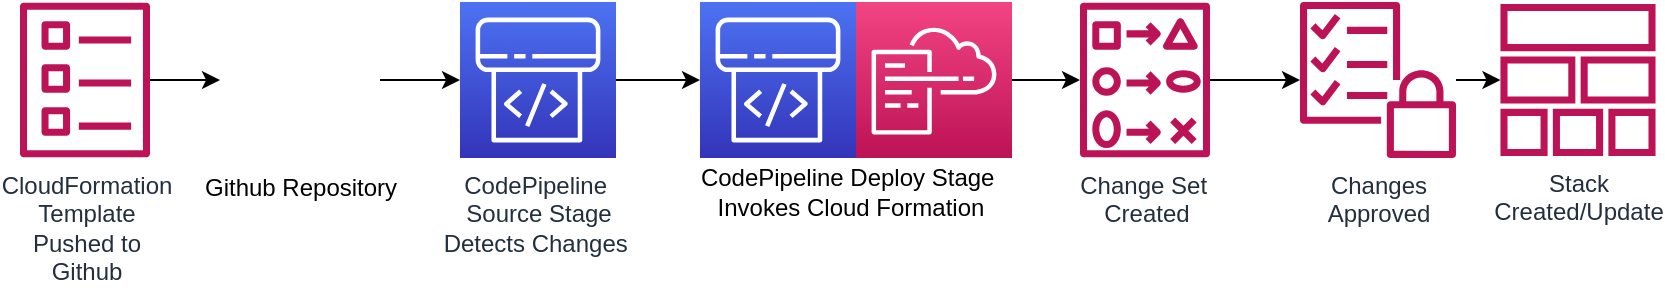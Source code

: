 <mxfile version="14.4.3" type="github">
  <diagram id="Ht1M8jgEwFfnCIfOTk4-" name="Page-1">
    <mxGraphModel dx="1252" dy="1024" grid="1" gridSize="10" guides="1" tooltips="1" connect="1" arrows="1" fold="1" page="1" pageScale="1" pageWidth="1169" pageHeight="827" math="0" shadow="0">
      <root>
        <mxCell id="0" />
        <mxCell id="1" parent="0" />
        <mxCell id="Zei00fnAz4lTS9uP3AyM-16" value="" style="edgeStyle=orthogonalEdgeStyle;rounded=0;orthogonalLoop=1;jettySize=auto;html=1;" edge="1" parent="1" source="Zei00fnAz4lTS9uP3AyM-3" target="Zei00fnAz4lTS9uP3AyM-5">
          <mxGeometry relative="1" as="geometry" />
        </mxCell>
        <mxCell id="Zei00fnAz4lTS9uP3AyM-3" value="Github Repository" style="shape=image;html=1;verticalAlign=top;verticalLabelPosition=bottom;labelBackgroundColor=#ffffff;imageAspect=0;aspect=fixed;image=https://cdn3.iconfinder.com/data/icons/social-media-2169/24/social_media_social_media_logo_git-128.png;labelPosition=center;align=center;" vertex="1" parent="1">
          <mxGeometry x="200" y="199" width="80" height="80" as="geometry" />
        </mxCell>
        <mxCell id="Zei00fnAz4lTS9uP3AyM-18" value="" style="edgeStyle=orthogonalEdgeStyle;rounded=0;orthogonalLoop=1;jettySize=auto;html=1;" edge="1" parent="1" source="Zei00fnAz4lTS9uP3AyM-4" target="Zei00fnAz4lTS9uP3AyM-6">
          <mxGeometry relative="1" as="geometry" />
        </mxCell>
        <mxCell id="Zei00fnAz4lTS9uP3AyM-4" value="" style="points=[[0,0,0],[0.25,0,0],[0.5,0,0],[0.75,0,0],[1,0,0],[0,1,0],[0.25,1,0],[0.5,1,0],[0.75,1,0],[1,1,0],[0,0.25,0],[0,0.5,0],[0,0.75,0],[1,0.25,0],[1,0.5,0],[1,0.75,0]];points=[[0,0,0],[0.25,0,0],[0.5,0,0],[0.75,0,0],[1,0,0],[0,1,0],[0.25,1,0],[0.5,1,0],[0.75,1,0],[1,1,0],[0,0.25,0],[0,0.5,0],[0,0.75,0],[1,0.25,0],[1,0.5,0],[1,0.75,0]];outlineConnect=0;fontColor=#232F3E;gradientColor=#F34482;gradientDirection=north;fillColor=#BC1356;strokeColor=#ffffff;dashed=0;verticalLabelPosition=bottom;verticalAlign=top;align=center;html=1;fontSize=12;fontStyle=0;aspect=fixed;shape=mxgraph.aws4.resourceIcon;resIcon=mxgraph.aws4.cloudformation;" vertex="1" parent="1">
          <mxGeometry x="518" y="200" width="78" height="78" as="geometry" />
        </mxCell>
        <mxCell id="Zei00fnAz4lTS9uP3AyM-25" value="" style="edgeStyle=orthogonalEdgeStyle;rounded=0;orthogonalLoop=1;jettySize=auto;html=1;" edge="1" parent="1" source="Zei00fnAz4lTS9uP3AyM-5" target="Zei00fnAz4lTS9uP3AyM-24">
          <mxGeometry relative="1" as="geometry" />
        </mxCell>
        <mxCell id="Zei00fnAz4lTS9uP3AyM-5" value="CodePipeline&amp;nbsp;&lt;br&gt;Source Stage&lt;br&gt;Detects Changes&amp;nbsp;" style="points=[[0,0,0],[0.25,0,0],[0.5,0,0],[0.75,0,0],[1,0,0],[0,1,0],[0.25,1,0],[0.5,1,0],[0.75,1,0],[1,1,0],[0,0.25,0],[0,0.5,0],[0,0.75,0],[1,0.25,0],[1,0.5,0],[1,0.75,0]];outlineConnect=0;fontColor=#232F3E;gradientColor=#4D72F3;gradientDirection=north;fillColor=#3334B9;strokeColor=#ffffff;dashed=0;verticalLabelPosition=bottom;verticalAlign=top;align=center;html=1;fontSize=12;fontStyle=0;aspect=fixed;shape=mxgraph.aws4.resourceIcon;resIcon=mxgraph.aws4.codepipeline;labelPosition=center;" vertex="1" parent="1">
          <mxGeometry x="320" y="200" width="78" height="78" as="geometry" />
        </mxCell>
        <mxCell id="Zei00fnAz4lTS9uP3AyM-19" value="" style="edgeStyle=orthogonalEdgeStyle;rounded=0;orthogonalLoop=1;jettySize=auto;html=1;" edge="1" parent="1" source="Zei00fnAz4lTS9uP3AyM-6" target="Zei00fnAz4lTS9uP3AyM-11">
          <mxGeometry relative="1" as="geometry" />
        </mxCell>
        <mxCell id="Zei00fnAz4lTS9uP3AyM-6" value="Change Set&amp;nbsp;&lt;br&gt;Created" style="outlineConnect=0;fontColor=#232F3E;gradientColor=none;fillColor=#BC1356;strokeColor=none;dashed=0;verticalLabelPosition=bottom;verticalAlign=top;align=center;html=1;fontSize=12;fontStyle=0;aspect=fixed;pointerEvents=1;shape=mxgraph.aws4.change_set;" vertex="1" parent="1">
          <mxGeometry x="630" y="200" width="65" height="78" as="geometry" />
        </mxCell>
        <mxCell id="Zei00fnAz4lTS9uP3AyM-7" value="Stack &lt;br&gt;Created/Update" style="outlineConnect=0;fontColor=#232F3E;gradientColor=none;fillColor=#BC1356;strokeColor=none;dashed=0;verticalLabelPosition=bottom;verticalAlign=top;align=center;html=1;fontSize=12;fontStyle=0;aspect=fixed;pointerEvents=1;shape=mxgraph.aws4.stack;" vertex="1" parent="1">
          <mxGeometry x="840" y="201" width="78" height="76" as="geometry" />
        </mxCell>
        <mxCell id="Zei00fnAz4lTS9uP3AyM-15" value="" style="edgeStyle=orthogonalEdgeStyle;rounded=0;orthogonalLoop=1;jettySize=auto;html=1;" edge="1" parent="1" source="Zei00fnAz4lTS9uP3AyM-8" target="Zei00fnAz4lTS9uP3AyM-3">
          <mxGeometry relative="1" as="geometry" />
        </mxCell>
        <mxCell id="Zei00fnAz4lTS9uP3AyM-8" value="CloudFormation &lt;br&gt;Template&lt;br&gt;Pushed to&lt;br&gt;Github" style="outlineConnect=0;fontColor=#232F3E;gradientColor=none;fillColor=#BC1356;strokeColor=none;dashed=0;verticalLabelPosition=bottom;verticalAlign=top;align=center;html=1;fontSize=12;fontStyle=0;aspect=fixed;pointerEvents=1;shape=mxgraph.aws4.template;" vertex="1" parent="1">
          <mxGeometry x="100" y="200" width="65" height="78" as="geometry" />
        </mxCell>
        <mxCell id="Zei00fnAz4lTS9uP3AyM-20" value="" style="edgeStyle=orthogonalEdgeStyle;rounded=0;orthogonalLoop=1;jettySize=auto;html=1;" edge="1" parent="1" source="Zei00fnAz4lTS9uP3AyM-11" target="Zei00fnAz4lTS9uP3AyM-7">
          <mxGeometry relative="1" as="geometry" />
        </mxCell>
        <mxCell id="Zei00fnAz4lTS9uP3AyM-11" value="Changes&lt;br&gt;Approved" style="outlineConnect=0;fontColor=#232F3E;gradientColor=none;fillColor=#BC1356;strokeColor=none;dashed=0;verticalLabelPosition=bottom;verticalAlign=top;align=center;html=1;fontSize=12;fontStyle=0;aspect=fixed;pointerEvents=1;shape=mxgraph.aws4.checklist_security;" vertex="1" parent="1">
          <mxGeometry x="740" y="200" width="78" height="78" as="geometry" />
        </mxCell>
        <mxCell id="Zei00fnAz4lTS9uP3AyM-24" value="" style="points=[[0,0,0],[0.25,0,0],[0.5,0,0],[0.75,0,0],[1,0,0],[0,1,0],[0.25,1,0],[0.5,1,0],[0.75,1,0],[1,1,0],[0,0.25,0],[0,0.5,0],[0,0.75,0],[1,0.25,0],[1,0.5,0],[1,0.75,0]];outlineConnect=0;fontColor=#232F3E;gradientColor=#4D72F3;gradientDirection=north;fillColor=#3334B9;strokeColor=#ffffff;dashed=0;verticalLabelPosition=bottom;verticalAlign=top;align=center;html=1;fontSize=12;fontStyle=0;aspect=fixed;shape=mxgraph.aws4.resourceIcon;resIcon=mxgraph.aws4.codepipeline;labelPosition=center;" vertex="1" parent="1">
          <mxGeometry x="440" y="200" width="78" height="78" as="geometry" />
        </mxCell>
        <mxCell id="Zei00fnAz4lTS9uP3AyM-26" value="CodePipeline Deploy Stage&amp;nbsp;&lt;br&gt;Invokes Cloud Formation" style="text;html=1;align=center;verticalAlign=middle;resizable=0;points=[];autosize=1;" vertex="1" parent="1">
          <mxGeometry x="430" y="280" width="170" height="30" as="geometry" />
        </mxCell>
      </root>
    </mxGraphModel>
  </diagram>
</mxfile>
